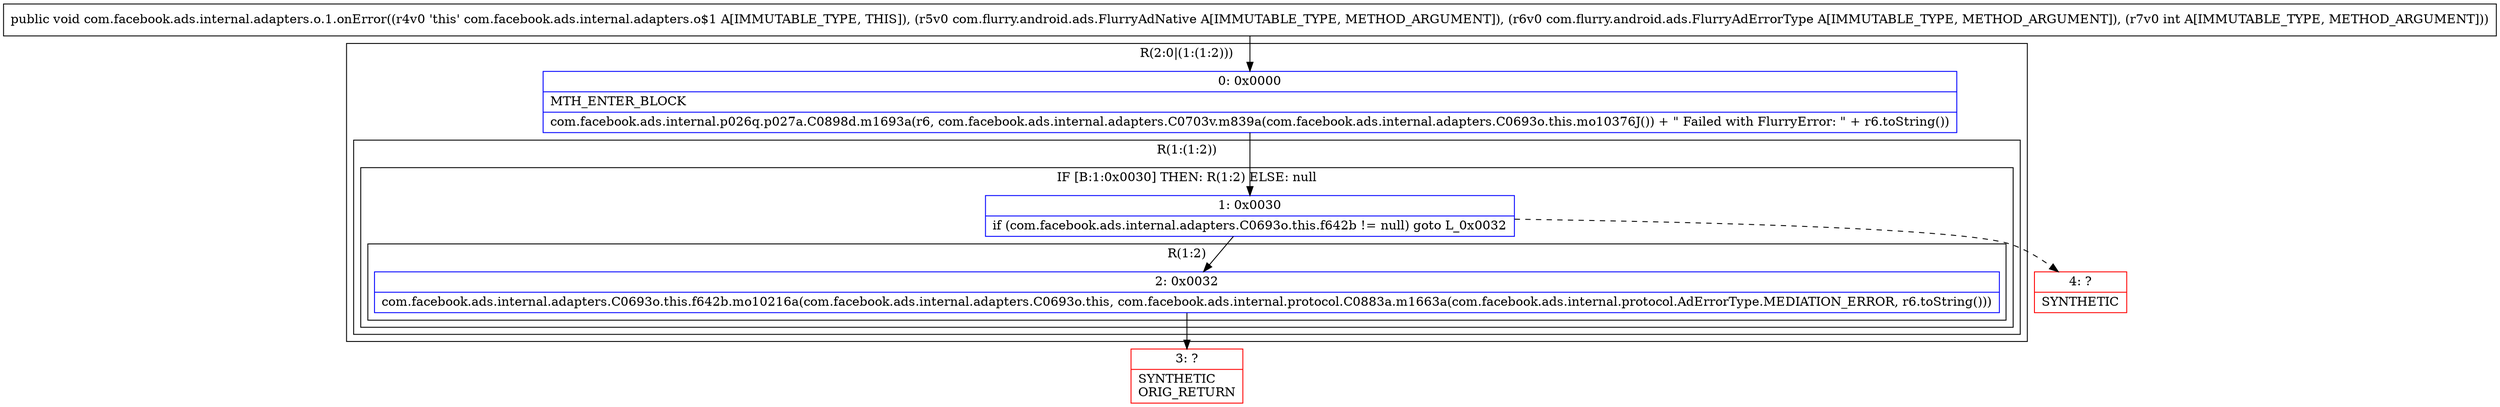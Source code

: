 digraph "CFG forcom.facebook.ads.internal.adapters.o.1.onError(Lcom\/flurry\/android\/ads\/FlurryAdNative;Lcom\/flurry\/android\/ads\/FlurryAdErrorType;I)V" {
subgraph cluster_Region_665436305 {
label = "R(2:0|(1:(1:2)))";
node [shape=record,color=blue];
Node_0 [shape=record,label="{0\:\ 0x0000|MTH_ENTER_BLOCK\l|com.facebook.ads.internal.p026q.p027a.C0898d.m1693a(r6, com.facebook.ads.internal.adapters.C0703v.m839a(com.facebook.ads.internal.adapters.C0693o.this.mo10376J()) + \" Failed with FlurryError: \" + r6.toString())\l}"];
subgraph cluster_Region_1218514898 {
label = "R(1:(1:2))";
node [shape=record,color=blue];
subgraph cluster_IfRegion_778527588 {
label = "IF [B:1:0x0030] THEN: R(1:2) ELSE: null";
node [shape=record,color=blue];
Node_1 [shape=record,label="{1\:\ 0x0030|if (com.facebook.ads.internal.adapters.C0693o.this.f642b != null) goto L_0x0032\l}"];
subgraph cluster_Region_1433059211 {
label = "R(1:2)";
node [shape=record,color=blue];
Node_2 [shape=record,label="{2\:\ 0x0032|com.facebook.ads.internal.adapters.C0693o.this.f642b.mo10216a(com.facebook.ads.internal.adapters.C0693o.this, com.facebook.ads.internal.protocol.C0883a.m1663a(com.facebook.ads.internal.protocol.AdErrorType.MEDIATION_ERROR, r6.toString()))\l}"];
}
}
}
}
Node_3 [shape=record,color=red,label="{3\:\ ?|SYNTHETIC\lORIG_RETURN\l}"];
Node_4 [shape=record,color=red,label="{4\:\ ?|SYNTHETIC\l}"];
MethodNode[shape=record,label="{public void com.facebook.ads.internal.adapters.o.1.onError((r4v0 'this' com.facebook.ads.internal.adapters.o$1 A[IMMUTABLE_TYPE, THIS]), (r5v0 com.flurry.android.ads.FlurryAdNative A[IMMUTABLE_TYPE, METHOD_ARGUMENT]), (r6v0 com.flurry.android.ads.FlurryAdErrorType A[IMMUTABLE_TYPE, METHOD_ARGUMENT]), (r7v0 int A[IMMUTABLE_TYPE, METHOD_ARGUMENT])) }"];
MethodNode -> Node_0;
Node_0 -> Node_1;
Node_1 -> Node_2;
Node_1 -> Node_4[style=dashed];
Node_2 -> Node_3;
}

